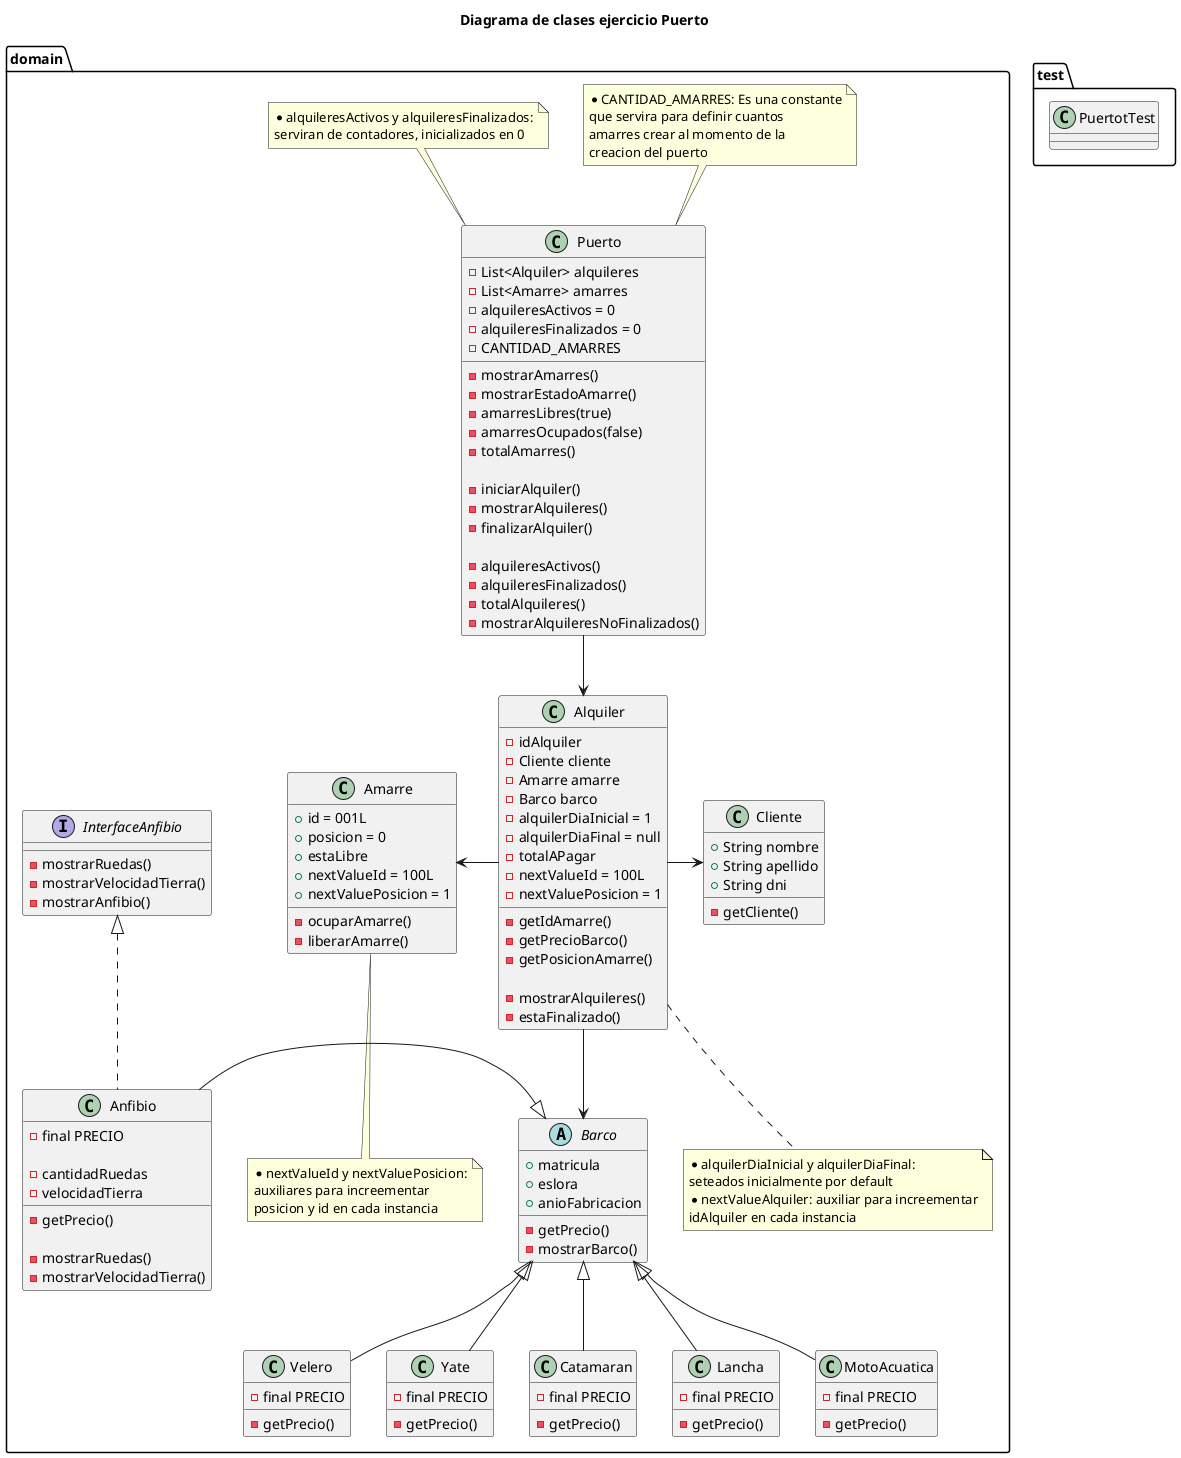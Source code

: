 @startuml

title Diagrama de clases ejercicio Puerto


package domain{

	class Puerto {
	-List<Alquiler> alquileres
	-List<Amarre> amarres
	-alquileresActivos = 0
	-alquileresFinalizados = 0
	-CANTIDAD_AMARRES
	
	-mostrarAmarres()
	-mostrarEstadoAmarre()
		-amarresLibres(true)
		-amarresOcupados(false)
	-totalAmarres()
	
	-iniciarAlquiler()
	-mostrarAlquileres()
	-finalizarAlquiler()
	
	-alquileresActivos()
	-alquileresFinalizados()
	-totalAlquileres()
	-mostrarAlquileresNoFinalizados()
	}
		note top of Puerto
	*CANTIDAD_AMARRES: Es una constante 
	que servira para definir cuantos 
	amarres crear al momento de la 
	creacion del puerto
		end note
	
		note top of Puerto
	*alquileresActivos y alquileresFinalizados:
	serviran de contadores, inicializados en 0
		end note
	

	class Alquiler {
	-idAlquiler
	-Cliente cliente
	-Amarre amarre
	-Barco barco
	-alquilerDiaInicial = 1
	-alquilerDiaFinal = null
	-totalAPagar
	-nextValueId = 100L
	-nextValuePosicion = 1
	
	-getIdAmarre()
	-getPrecioBarco()
	-getPosicionAmarre()
	
	-mostrarAlquileres()
	-estaFinalizado()
	}
	
		note bottom of Alquiler
	*alquilerDiaInicial y alquilerDiaFinal: 
	seteados inicialmente por default
	*nextValueAlquiler: auxiliar para increementar
	idAlquiler en cada instancia
		end note
	

	class Amarre {
	+id = 001L
	+posicion = 0
	+estaLibre
	+nextValueId = 100L
	+nextValuePosicion = 1
	
	-ocuparAmarre()
	-liberarAmarre()
	}
	
		note bottom of Amarre
	*nextValueId y nextValuePosicion:
	auxiliares para increementar
	posicion y id en cada instancia
		end note


	class Cliente {
	+String nombre
	+String apellido
	+String dni
	
	-getCliente()
	}
	

	abstract class Barco {
	+matricula
	+eslora
	+anioFabricacion
	
	-getPrecio()
	-mostrarBarco()
	}
	
	
	class Velero{
	-final PRECIO
	
	-getPrecio()
	}
	
	
	class Yate{
	-final PRECIO
	
	-getPrecio()
	}
	
	
	class Catamaran{
	-final PRECIO
	
	-getPrecio()
	}
	
	
	class Lancha{
	-final PRECIO
	
	-getPrecio()
	}
	
	
	class MotoAcuatica{
	-final PRECIO
	
	-getPrecio()
	}
	
	
	class Anfibio{
	-final PRECIO
	
	-cantidadRuedas
	-velocidadTierra
	
	-getPrecio()
	
	-mostrarRuedas()
	-mostrarVelocidadTierra()
	}
	
	
	interface InterfaceAnfibio{
	-mostrarRuedas()
	-mostrarVelocidadTierra()
	-mostrarAnfibio()
	}
}

	package test{
	class PuertotTest
	}
	
	
	
Puerto --> Alquiler
Alquiler -left-> Amarre
Alquiler -right-> Cliente
Alquiler -down-> Barco

Barco <|-- Velero
Barco <|-- Yate
Barco <|-- Catamaran
Barco <|-- Lancha
Barco <|-right- Anfibio
Barco <|-- MotoAcuatica

InterfaceAnfibio <|.. Anfibio



@enduml